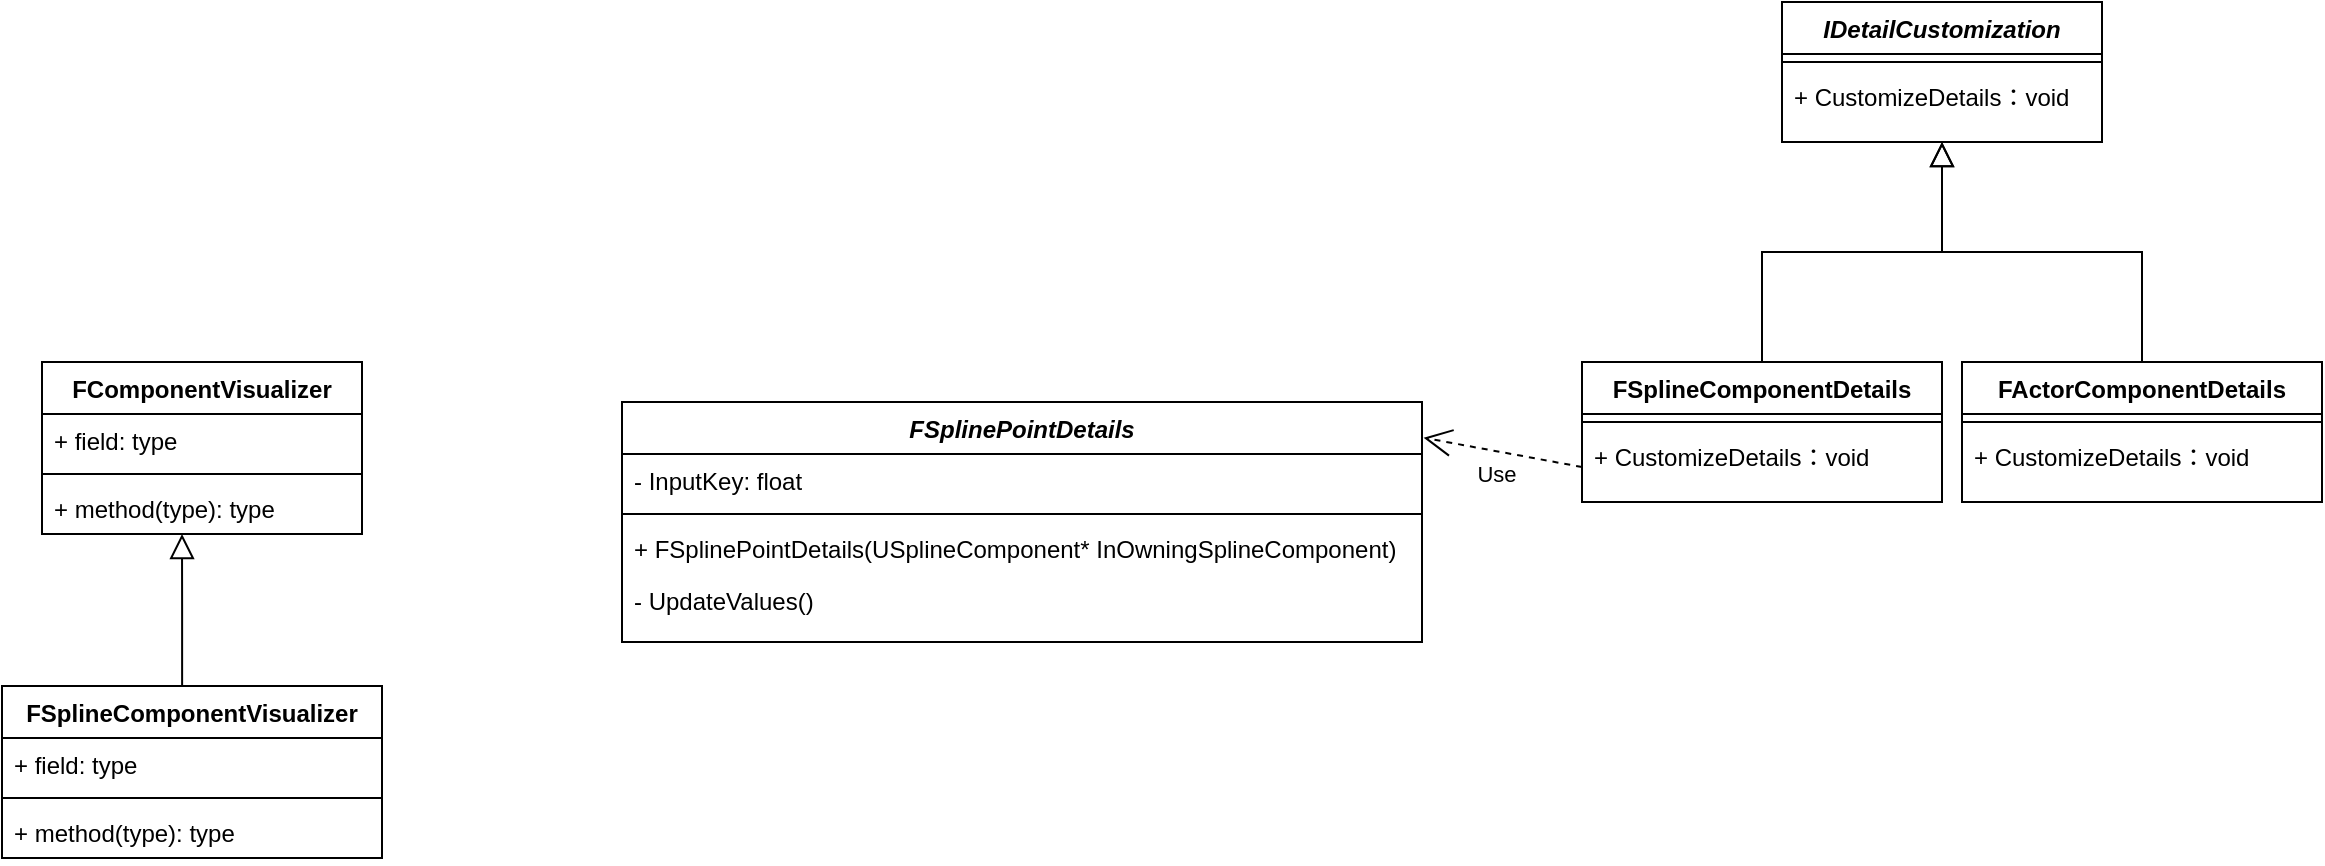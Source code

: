 <mxfile version="24.4.0" type="github">
  <diagram id="C5RBs43oDa-KdzZeNtuy" name="Page-1">
    <mxGraphModel dx="1669" dy="506" grid="1" gridSize="10" guides="1" tooltips="1" connect="1" arrows="1" fold="1" page="1" pageScale="1" pageWidth="827" pageHeight="1169" math="0" shadow="0">
      <root>
        <mxCell id="WIyWlLk6GJQsqaUBKTNV-0" />
        <mxCell id="WIyWlLk6GJQsqaUBKTNV-1" parent="WIyWlLk6GJQsqaUBKTNV-0" />
        <mxCell id="zkfFHV4jXpPFQw0GAbJ--0" value="IDetailCustomization" style="swimlane;fontStyle=3;align=center;verticalAlign=top;childLayout=stackLayout;horizontal=1;startSize=26;horizontalStack=0;resizeParent=1;resizeLast=0;collapsible=1;marginBottom=0;rounded=0;shadow=0;strokeWidth=1;" parent="WIyWlLk6GJQsqaUBKTNV-1" vertex="1">
          <mxGeometry x="410" y="20" width="160" height="70" as="geometry">
            <mxRectangle x="230" y="140" width="160" height="26" as="alternateBounds" />
          </mxGeometry>
        </mxCell>
        <mxCell id="zkfFHV4jXpPFQw0GAbJ--4" value="" style="line;html=1;strokeWidth=1;align=left;verticalAlign=middle;spacingTop=-1;spacingLeft=3;spacingRight=3;rotatable=0;labelPosition=right;points=[];portConstraint=eastwest;" parent="zkfFHV4jXpPFQw0GAbJ--0" vertex="1">
          <mxGeometry y="26" width="160" height="8" as="geometry" />
        </mxCell>
        <mxCell id="zkfFHV4jXpPFQw0GAbJ--5" value="+ CustomizeDetails：void" style="text;align=left;verticalAlign=top;spacingLeft=4;spacingRight=4;overflow=hidden;rotatable=0;points=[[0,0.5],[1,0.5]];portConstraint=eastwest;" parent="zkfFHV4jXpPFQw0GAbJ--0" vertex="1">
          <mxGeometry y="34" width="160" height="26" as="geometry" />
        </mxCell>
        <mxCell id="zkfFHV4jXpPFQw0GAbJ--12" value="" style="endArrow=block;endSize=10;endFill=0;shadow=0;strokeWidth=1;rounded=0;curved=0;edgeStyle=elbowEdgeStyle;elbow=vertical;exitX=0.5;exitY=0;exitDx=0;exitDy=0;" parent="WIyWlLk6GJQsqaUBKTNV-1" source="JclqR3GW7ri0ww4WEGUL-1" target="zkfFHV4jXpPFQw0GAbJ--0" edge="1">
          <mxGeometry width="160" relative="1" as="geometry">
            <mxPoint x="390" y="260.0" as="sourcePoint" />
            <mxPoint x="390" y="103" as="targetPoint" />
          </mxGeometry>
        </mxCell>
        <mxCell id="zkfFHV4jXpPFQw0GAbJ--13" value="FActorComponentDetails" style="swimlane;fontStyle=1;align=center;verticalAlign=top;childLayout=stackLayout;horizontal=1;startSize=26;horizontalStack=0;resizeParent=1;resizeLast=0;collapsible=1;marginBottom=0;rounded=0;shadow=0;strokeWidth=1;" parent="WIyWlLk6GJQsqaUBKTNV-1" vertex="1">
          <mxGeometry x="500" y="200" width="180" height="70" as="geometry">
            <mxRectangle x="330" y="360" width="170" height="26" as="alternateBounds" />
          </mxGeometry>
        </mxCell>
        <mxCell id="zkfFHV4jXpPFQw0GAbJ--15" value="" style="line;html=1;strokeWidth=1;align=left;verticalAlign=middle;spacingTop=-1;spacingLeft=3;spacingRight=3;rotatable=0;labelPosition=right;points=[];portConstraint=eastwest;" parent="zkfFHV4jXpPFQw0GAbJ--13" vertex="1">
          <mxGeometry y="26" width="180" height="8" as="geometry" />
        </mxCell>
        <mxCell id="JclqR3GW7ri0ww4WEGUL-0" value="+ CustomizeDetails：void" style="text;align=left;verticalAlign=top;spacingLeft=4;spacingRight=4;overflow=hidden;rotatable=0;points=[[0,0.5],[1,0.5]];portConstraint=eastwest;" vertex="1" parent="zkfFHV4jXpPFQw0GAbJ--13">
          <mxGeometry y="34" width="180" height="26" as="geometry" />
        </mxCell>
        <mxCell id="zkfFHV4jXpPFQw0GAbJ--16" value="" style="endArrow=block;endSize=10;endFill=0;shadow=0;strokeWidth=1;rounded=0;curved=0;edgeStyle=elbowEdgeStyle;elbow=vertical;" parent="WIyWlLk6GJQsqaUBKTNV-1" source="zkfFHV4jXpPFQw0GAbJ--13" target="zkfFHV4jXpPFQw0GAbJ--0" edge="1">
          <mxGeometry width="160" relative="1" as="geometry">
            <mxPoint x="400" y="273" as="sourcePoint" />
            <mxPoint x="500" y="171" as="targetPoint" />
          </mxGeometry>
        </mxCell>
        <mxCell id="JclqR3GW7ri0ww4WEGUL-1" value="FSplineComponentDetails" style="swimlane;fontStyle=1;align=center;verticalAlign=top;childLayout=stackLayout;horizontal=1;startSize=26;horizontalStack=0;resizeParent=1;resizeLast=0;collapsible=1;marginBottom=0;rounded=0;shadow=0;strokeWidth=1;" vertex="1" parent="WIyWlLk6GJQsqaUBKTNV-1">
          <mxGeometry x="310" y="200" width="180" height="70" as="geometry">
            <mxRectangle x="330" y="360" width="170" height="26" as="alternateBounds" />
          </mxGeometry>
        </mxCell>
        <mxCell id="JclqR3GW7ri0ww4WEGUL-2" value="" style="line;html=1;strokeWidth=1;align=left;verticalAlign=middle;spacingTop=-1;spacingLeft=3;spacingRight=3;rotatable=0;labelPosition=right;points=[];portConstraint=eastwest;" vertex="1" parent="JclqR3GW7ri0ww4WEGUL-1">
          <mxGeometry y="26" width="180" height="8" as="geometry" />
        </mxCell>
        <mxCell id="JclqR3GW7ri0ww4WEGUL-3" value="+ CustomizeDetails：void" style="text;align=left;verticalAlign=top;spacingLeft=4;spacingRight=4;overflow=hidden;rotatable=0;points=[[0,0.5],[1,0.5]];portConstraint=eastwest;" vertex="1" parent="JclqR3GW7ri0ww4WEGUL-1">
          <mxGeometry y="34" width="180" height="26" as="geometry" />
        </mxCell>
        <mxCell id="JclqR3GW7ri0ww4WEGUL-5" value="FComponentVisualizer" style="swimlane;fontStyle=1;align=center;verticalAlign=top;childLayout=stackLayout;horizontal=1;startSize=26;horizontalStack=0;resizeParent=1;resizeParentMax=0;resizeLast=0;collapsible=1;marginBottom=0;whiteSpace=wrap;html=1;" vertex="1" parent="WIyWlLk6GJQsqaUBKTNV-1">
          <mxGeometry x="-460" y="200" width="160" height="86" as="geometry" />
        </mxCell>
        <mxCell id="JclqR3GW7ri0ww4WEGUL-6" value="+ field: type" style="text;strokeColor=none;fillColor=none;align=left;verticalAlign=top;spacingLeft=4;spacingRight=4;overflow=hidden;rotatable=0;points=[[0,0.5],[1,0.5]];portConstraint=eastwest;whiteSpace=wrap;html=1;" vertex="1" parent="JclqR3GW7ri0ww4WEGUL-5">
          <mxGeometry y="26" width="160" height="26" as="geometry" />
        </mxCell>
        <mxCell id="JclqR3GW7ri0ww4WEGUL-7" value="" style="line;strokeWidth=1;fillColor=none;align=left;verticalAlign=middle;spacingTop=-1;spacingLeft=3;spacingRight=3;rotatable=0;labelPosition=right;points=[];portConstraint=eastwest;strokeColor=inherit;" vertex="1" parent="JclqR3GW7ri0ww4WEGUL-5">
          <mxGeometry y="52" width="160" height="8" as="geometry" />
        </mxCell>
        <mxCell id="JclqR3GW7ri0ww4WEGUL-8" value="+ method(type): type" style="text;strokeColor=none;fillColor=none;align=left;verticalAlign=top;spacingLeft=4;spacingRight=4;overflow=hidden;rotatable=0;points=[[0,0.5],[1,0.5]];portConstraint=eastwest;whiteSpace=wrap;html=1;" vertex="1" parent="JclqR3GW7ri0ww4WEGUL-5">
          <mxGeometry y="60" width="160" height="26" as="geometry" />
        </mxCell>
        <mxCell id="JclqR3GW7ri0ww4WEGUL-9" value="FSplineComponentVisualizer" style="swimlane;fontStyle=1;align=center;verticalAlign=top;childLayout=stackLayout;horizontal=1;startSize=26;horizontalStack=0;resizeParent=1;resizeParentMax=0;resizeLast=0;collapsible=1;marginBottom=0;whiteSpace=wrap;html=1;" vertex="1" parent="WIyWlLk6GJQsqaUBKTNV-1">
          <mxGeometry x="-480" y="362" width="190" height="86" as="geometry" />
        </mxCell>
        <mxCell id="JclqR3GW7ri0ww4WEGUL-10" value="+ field: type" style="text;strokeColor=none;fillColor=none;align=left;verticalAlign=top;spacingLeft=4;spacingRight=4;overflow=hidden;rotatable=0;points=[[0,0.5],[1,0.5]];portConstraint=eastwest;whiteSpace=wrap;html=1;" vertex="1" parent="JclqR3GW7ri0ww4WEGUL-9">
          <mxGeometry y="26" width="190" height="26" as="geometry" />
        </mxCell>
        <mxCell id="JclqR3GW7ri0ww4WEGUL-11" value="" style="line;strokeWidth=1;fillColor=none;align=left;verticalAlign=middle;spacingTop=-1;spacingLeft=3;spacingRight=3;rotatable=0;labelPosition=right;points=[];portConstraint=eastwest;strokeColor=inherit;" vertex="1" parent="JclqR3GW7ri0ww4WEGUL-9">
          <mxGeometry y="52" width="190" height="8" as="geometry" />
        </mxCell>
        <mxCell id="JclqR3GW7ri0ww4WEGUL-12" value="+ method(type): type" style="text;strokeColor=none;fillColor=none;align=left;verticalAlign=top;spacingLeft=4;spacingRight=4;overflow=hidden;rotatable=0;points=[[0,0.5],[1,0.5]];portConstraint=eastwest;whiteSpace=wrap;html=1;" vertex="1" parent="JclqR3GW7ri0ww4WEGUL-9">
          <mxGeometry y="60" width="190" height="26" as="geometry" />
        </mxCell>
        <mxCell id="JclqR3GW7ri0ww4WEGUL-18" value="" style="endArrow=block;endSize=10;endFill=0;shadow=0;strokeWidth=1;rounded=0;curved=0;edgeStyle=elbowEdgeStyle;elbow=vertical;exitX=0.474;exitY=0;exitDx=0;exitDy=0;exitPerimeter=0;" edge="1" parent="WIyWlLk6GJQsqaUBKTNV-1" source="JclqR3GW7ri0ww4WEGUL-9">
          <mxGeometry width="160" relative="1" as="geometry">
            <mxPoint x="-490" y="396" as="sourcePoint" />
            <mxPoint x="-390" y="286" as="targetPoint" />
          </mxGeometry>
        </mxCell>
        <mxCell id="JclqR3GW7ri0ww4WEGUL-24" value="FSplinePointDetails" style="swimlane;fontStyle=3;align=center;verticalAlign=top;childLayout=stackLayout;horizontal=1;startSize=26;horizontalStack=0;resizeParent=1;resizeLast=0;collapsible=1;marginBottom=0;rounded=0;shadow=0;strokeWidth=1;" vertex="1" parent="WIyWlLk6GJQsqaUBKTNV-1">
          <mxGeometry x="-170" y="220" width="400" height="120" as="geometry">
            <mxRectangle x="230" y="140" width="160" height="26" as="alternateBounds" />
          </mxGeometry>
        </mxCell>
        <mxCell id="JclqR3GW7ri0ww4WEGUL-28" value="- InputKey: float" style="text;align=left;verticalAlign=top;spacingLeft=4;spacingRight=4;overflow=hidden;rotatable=0;points=[[0,0.5],[1,0.5]];portConstraint=eastwest;" vertex="1" parent="JclqR3GW7ri0ww4WEGUL-24">
          <mxGeometry y="26" width="400" height="26" as="geometry" />
        </mxCell>
        <mxCell id="JclqR3GW7ri0ww4WEGUL-25" value="" style="line;html=1;strokeWidth=1;align=left;verticalAlign=middle;spacingTop=-1;spacingLeft=3;spacingRight=3;rotatable=0;labelPosition=right;points=[];portConstraint=eastwest;" vertex="1" parent="JclqR3GW7ri0ww4WEGUL-24">
          <mxGeometry y="52" width="400" height="8" as="geometry" />
        </mxCell>
        <mxCell id="JclqR3GW7ri0ww4WEGUL-26" value="+ FSplinePointDetails(USplineComponent* InOwningSplineComponent)" style="text;align=left;verticalAlign=top;spacingLeft=4;spacingRight=4;overflow=hidden;rotatable=0;points=[[0,0.5],[1,0.5]];portConstraint=eastwest;" vertex="1" parent="JclqR3GW7ri0ww4WEGUL-24">
          <mxGeometry y="60" width="400" height="26" as="geometry" />
        </mxCell>
        <mxCell id="JclqR3GW7ri0ww4WEGUL-29" value="- UpdateValues()" style="text;align=left;verticalAlign=top;spacingLeft=4;spacingRight=4;overflow=hidden;rotatable=0;points=[[0,0.5],[1,0.5]];portConstraint=eastwest;" vertex="1" parent="JclqR3GW7ri0ww4WEGUL-24">
          <mxGeometry y="86" width="400" height="26" as="geometry" />
        </mxCell>
        <mxCell id="JclqR3GW7ri0ww4WEGUL-27" value="Use" style="endArrow=open;endSize=12;dashed=1;html=1;rounded=0;entryX=1.002;entryY=0.149;entryDx=0;entryDy=0;entryPerimeter=0;exitX=0;exitY=0.75;exitDx=0;exitDy=0;" edge="1" parent="WIyWlLk6GJQsqaUBKTNV-1" source="JclqR3GW7ri0ww4WEGUL-1" target="JclqR3GW7ri0ww4WEGUL-24">
          <mxGeometry x="0.028" y="11" width="160" relative="1" as="geometry">
            <mxPoint x="310" y="230" as="sourcePoint" />
            <mxPoint x="470" y="230" as="targetPoint" />
            <mxPoint as="offset" />
          </mxGeometry>
        </mxCell>
      </root>
    </mxGraphModel>
  </diagram>
</mxfile>
